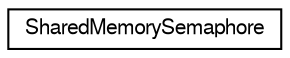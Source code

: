 digraph "Graphical Class Hierarchy"
{
  edge [fontname="FreeSans",fontsize="10",labelfontname="FreeSans",labelfontsize="10"];
  node [fontname="FreeSans",fontsize="10",shape=record];
  rankdir="LR";
  Node1 [label="SharedMemorySemaphore",height=0.2,width=0.4,color="black", fillcolor="white", style="filled",URL="$db/d41/class_shared_memory_semaphore.html"];
}
